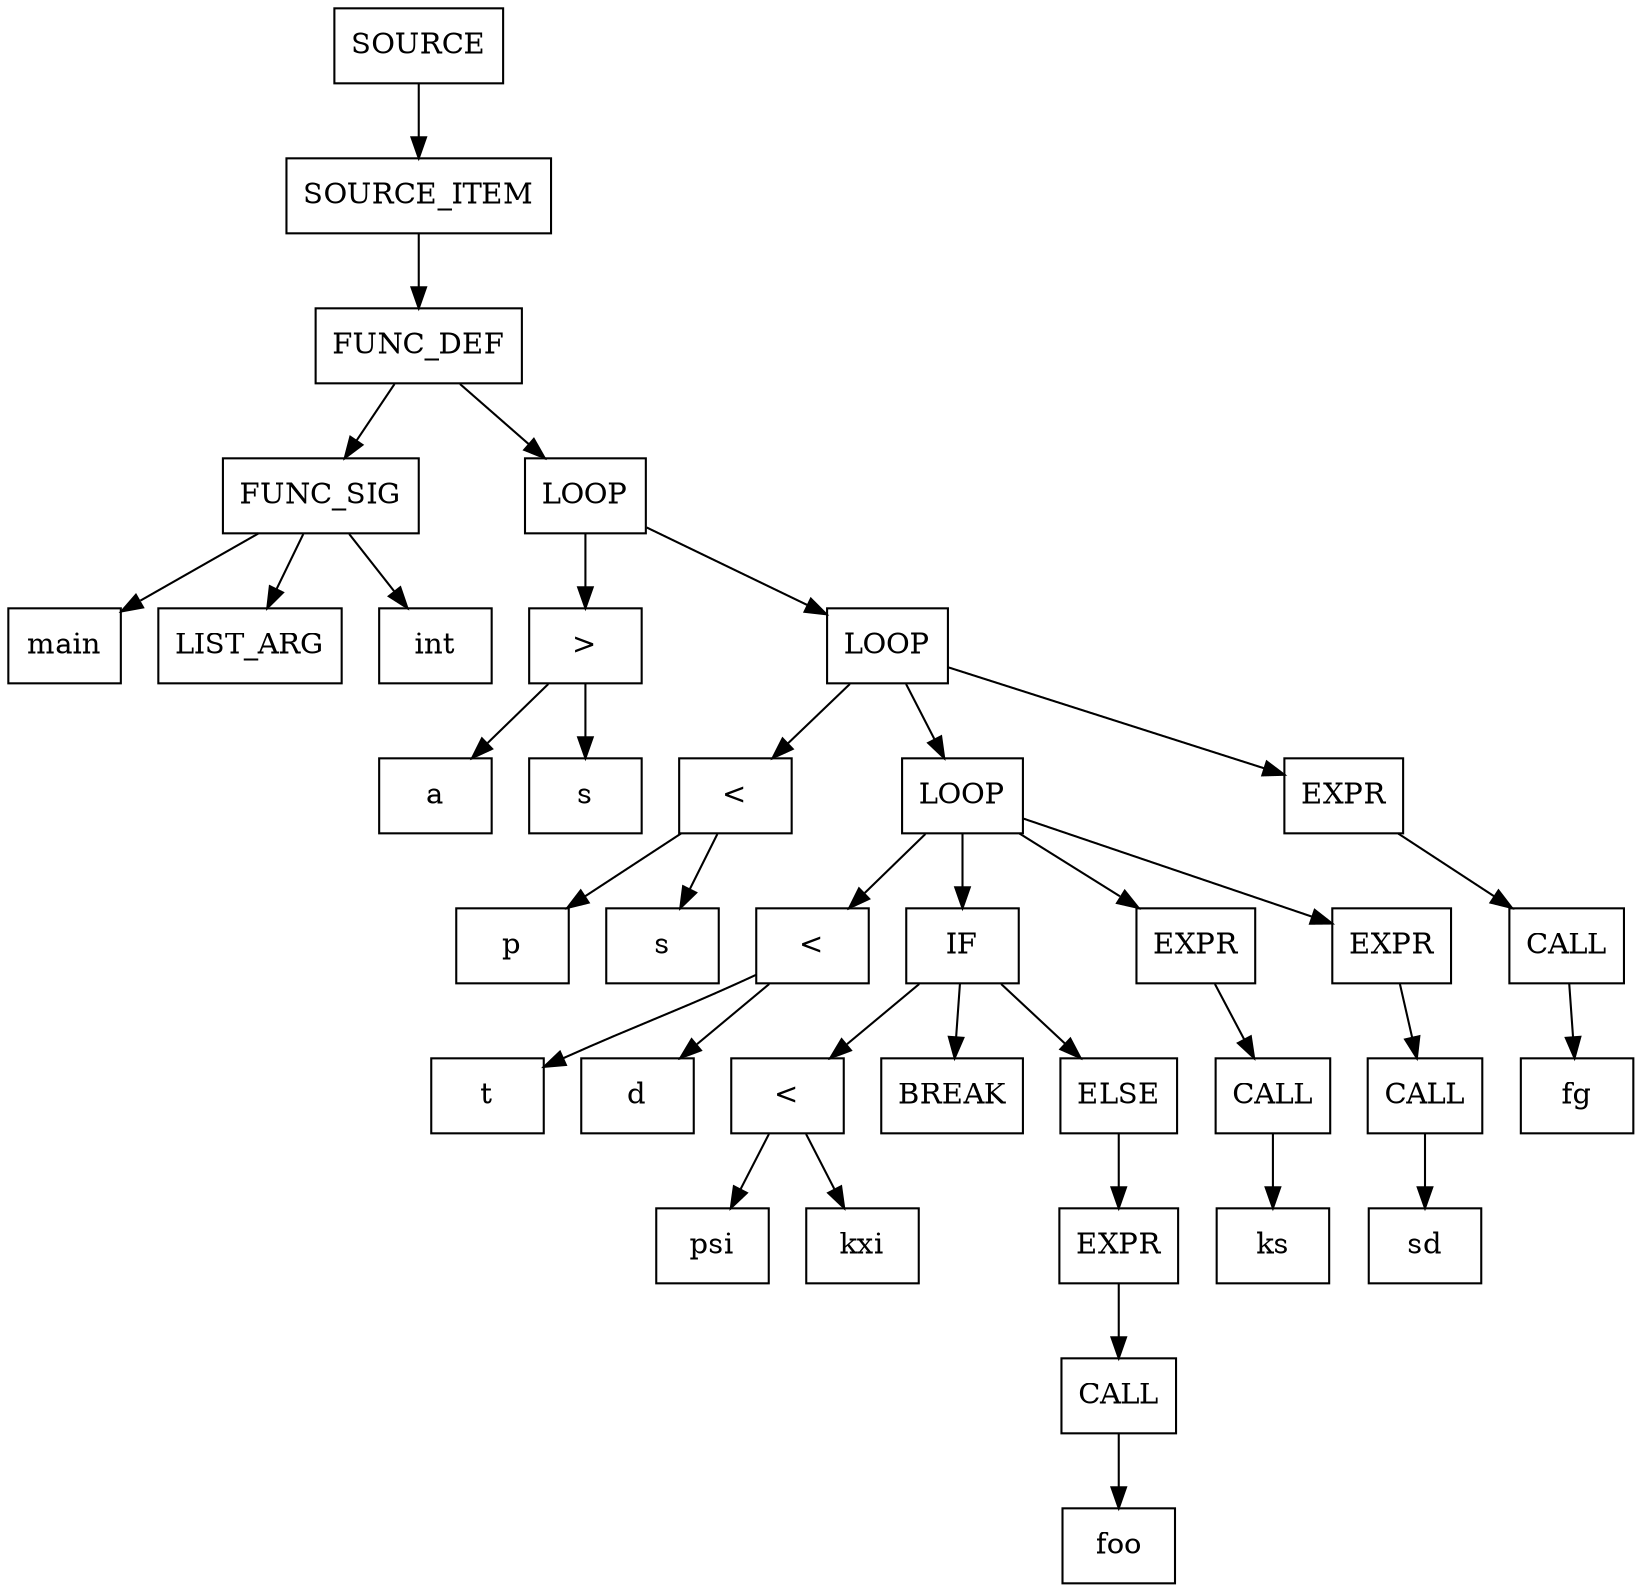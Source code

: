 digraph AST {
    node [shape=box];
    cluster_0_node2299186720 [label="SOURCE"];
    cluster_0_node2299186408 [label="SOURCE_ITEM"];
    cluster_0_node2299183600 [label="FUNC_DEF"];
    cluster_0_node2299163632 [label="FUNC_SIG"];
    cluster_0_node2299163008 [label="main"];
    cluster_0_node2299163320 [label="LIST_ARG"];
    cluster_0_node2299164256 [label="int"];
    cluster_0_node2299184224 [label="LOOP"];
    cluster_0_node2299165816 [label=">"];
    cluster_0_node2299166128 [label="a"];
    cluster_0_node2299166752 [label="s"];
    cluster_0_node2299184536 [label="LOOP"];
    cluster_0_node2299167688 [label="<"];
    cluster_0_node2299168000 [label="p"];
    cluster_0_node2299168624 [label="s"];
    cluster_0_node2299181728 [label="LOOP"];
    cluster_0_node2299169560 [label="<"];
    cluster_0_node2299169872 [label="t"];
    cluster_0_node2299170496 [label="d"];
    cluster_0_node2299177672 [label="IF"];
    cluster_0_node2299171432 [label="<"];
    cluster_0_node2299171744 [label="psi"];
    cluster_0_node2299172368 [label="kxi"];
    cluster_0_node2299172056 [label="BREAK"];
    cluster_0_node2299175800 [label="ELSE"];
    cluster_0_node2299177360 [label="EXPR"];
    cluster_0_node2299177048 [label="CALL"];
    cluster_0_node2299176736 [label="foo"];
    cluster_0_node2299180480 [label="EXPR"];
    cluster_0_node2299180168 [label="CALL"];
    cluster_0_node2299179856 [label="ks"];
    cluster_0_node2299183288 [label="EXPR"];
    cluster_0_node2299182976 [label="CALL"];
    cluster_0_node2299182664 [label="sd"];
    cluster_0_node2299186096 [label="EXPR"];
    cluster_0_node2299185784 [label="CALL"];
    cluster_0_node2299185472 [label="fg"];
    cluster_0_node2299186720 -> cluster_0_node2299186408;
    cluster_0_node2299186408 -> cluster_0_node2299183600;
    cluster_0_node2299183600 -> cluster_0_node2299163632;
    cluster_0_node2299163632 -> cluster_0_node2299163008;
    cluster_0_node2299163632 -> cluster_0_node2299163320;
    cluster_0_node2299163632 -> cluster_0_node2299164256;
    cluster_0_node2299183600 -> cluster_0_node2299184224;
    cluster_0_node2299184224 -> cluster_0_node2299165816;
    cluster_0_node2299165816 -> cluster_0_node2299166128;
    cluster_0_node2299165816 -> cluster_0_node2299166752;
    cluster_0_node2299184224 -> cluster_0_node2299184536;
    cluster_0_node2299184536 -> cluster_0_node2299167688;
    cluster_0_node2299167688 -> cluster_0_node2299168000;
    cluster_0_node2299167688 -> cluster_0_node2299168624;
    cluster_0_node2299184536 -> cluster_0_node2299181728;
    cluster_0_node2299181728 -> cluster_0_node2299169560;
    cluster_0_node2299169560 -> cluster_0_node2299169872;
    cluster_0_node2299169560 -> cluster_0_node2299170496;
    cluster_0_node2299181728 -> cluster_0_node2299177672;
    cluster_0_node2299177672 -> cluster_0_node2299171432;
    cluster_0_node2299171432 -> cluster_0_node2299171744;
    cluster_0_node2299171432 -> cluster_0_node2299172368;
    cluster_0_node2299177672 -> cluster_0_node2299172056;
    cluster_0_node2299177672 -> cluster_0_node2299175800;
    cluster_0_node2299175800 -> cluster_0_node2299177360;
    cluster_0_node2299177360 -> cluster_0_node2299177048;
    cluster_0_node2299177048 -> cluster_0_node2299176736;
    cluster_0_node2299181728 -> cluster_0_node2299180480;
    cluster_0_node2299180480 -> cluster_0_node2299180168;
    cluster_0_node2299180168 -> cluster_0_node2299179856;
    cluster_0_node2299181728 -> cluster_0_node2299183288;
    cluster_0_node2299183288 -> cluster_0_node2299182976;
    cluster_0_node2299182976 -> cluster_0_node2299182664;
    cluster_0_node2299184536 -> cluster_0_node2299186096;
    cluster_0_node2299186096 -> cluster_0_node2299185784;
    cluster_0_node2299185784 -> cluster_0_node2299185472;
}
